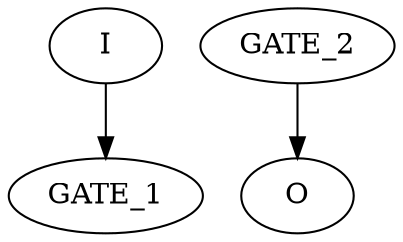 
digraph test {

I [LABEL = "INPUT"];

GATE_1 [LABEL = "NOT" ];
GATE_2 [LABEL = "NOT" ];

O [LABEL = "OUTPUT"];

I -> GATE_1 ;
GATE_2 -> O ;

}
